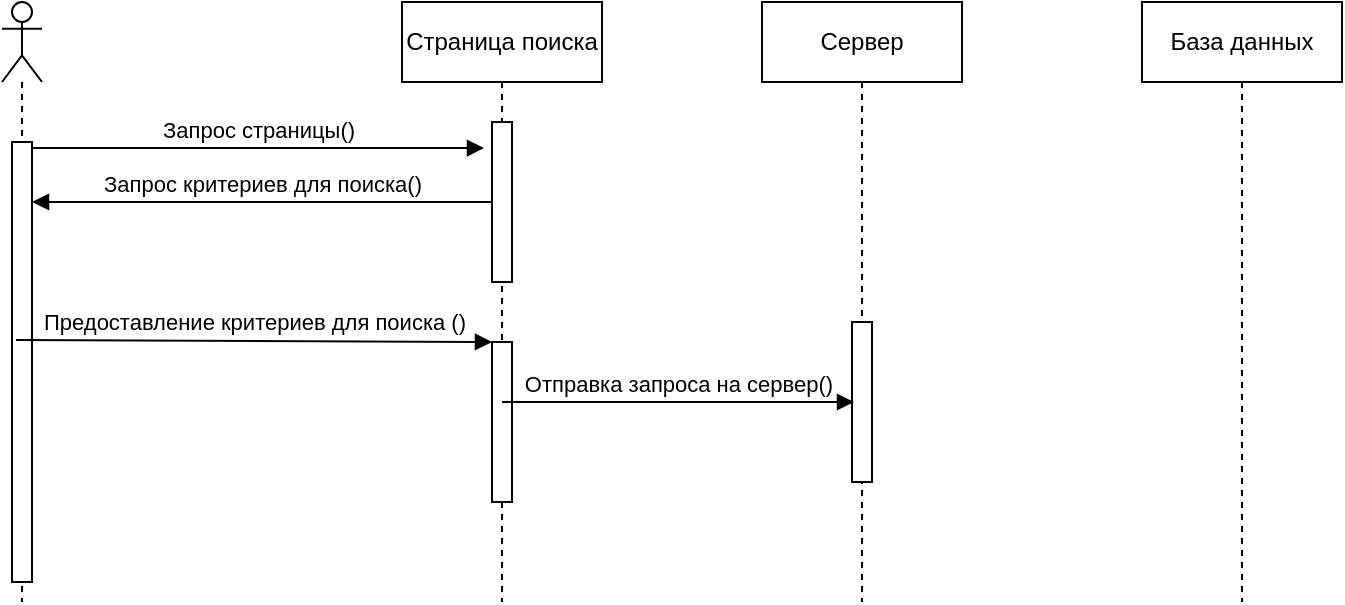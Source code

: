 <mxfile version="14.6.1" type="device"><diagram id="iU_5-vduKTDl8FREc7so" name="Page-1"><mxGraphModel dx="1422" dy="892" grid="1" gridSize="10" guides="1" tooltips="1" connect="1" arrows="1" fold="1" page="1" pageScale="1" pageWidth="827" pageHeight="1169" math="0" shadow="0"><root><mxCell id="0"/><mxCell id="1" parent="0"/><mxCell id="ehhZv-iQ_YLCpfMu_J20-2" value="" style="shape=umlLifeline;participant=umlActor;perimeter=lifelinePerimeter;whiteSpace=wrap;html=1;container=1;collapsible=0;recursiveResize=0;verticalAlign=top;spacingTop=36;outlineConnect=0;" vertex="1" parent="1"><mxGeometry x="70" y="150" width="20" height="300" as="geometry"/></mxCell><mxCell id="ehhZv-iQ_YLCpfMu_J20-6" value="" style="html=1;points=[];perimeter=orthogonalPerimeter;" vertex="1" parent="ehhZv-iQ_YLCpfMu_J20-2"><mxGeometry x="5" y="70" width="10" height="220" as="geometry"/></mxCell><mxCell id="ehhZv-iQ_YLCpfMu_J20-3" value="Страница поиска" style="shape=umlLifeline;perimeter=lifelinePerimeter;whiteSpace=wrap;html=1;container=1;collapsible=0;recursiveResize=0;outlineConnect=0;" vertex="1" parent="1"><mxGeometry x="270" y="150" width="100" height="300" as="geometry"/></mxCell><mxCell id="ehhZv-iQ_YLCpfMu_J20-8" value="" style="html=1;points=[];perimeter=orthogonalPerimeter;" vertex="1" parent="ehhZv-iQ_YLCpfMu_J20-3"><mxGeometry x="45" y="60" width="10" height="80" as="geometry"/></mxCell><mxCell id="ehhZv-iQ_YLCpfMu_J20-10" value="" style="html=1;points=[];perimeter=orthogonalPerimeter;" vertex="1" parent="ehhZv-iQ_YLCpfMu_J20-3"><mxGeometry x="45" y="170" width="10" height="80" as="geometry"/></mxCell><mxCell id="ehhZv-iQ_YLCpfMu_J20-4" value="Сервер" style="shape=umlLifeline;perimeter=lifelinePerimeter;whiteSpace=wrap;html=1;container=1;collapsible=0;recursiveResize=0;outlineConnect=0;" vertex="1" parent="1"><mxGeometry x="450" y="150" width="100" height="300" as="geometry"/></mxCell><mxCell id="ehhZv-iQ_YLCpfMu_J20-13" value="" style="html=1;points=[];perimeter=orthogonalPerimeter;" vertex="1" parent="ehhZv-iQ_YLCpfMu_J20-4"><mxGeometry x="45" y="160" width="10" height="80" as="geometry"/></mxCell><mxCell id="ehhZv-iQ_YLCpfMu_J20-5" value="База данных" style="shape=umlLifeline;perimeter=lifelinePerimeter;whiteSpace=wrap;html=1;container=1;collapsible=0;recursiveResize=0;outlineConnect=0;" vertex="1" parent="1"><mxGeometry x="640" y="150" width="100" height="300" as="geometry"/></mxCell><mxCell id="ehhZv-iQ_YLCpfMu_J20-9" value="Запрос страницы()" style="html=1;verticalAlign=bottom;startArrow=none;endArrow=block;startSize=8;entryX=-0.4;entryY=0.163;entryDx=0;entryDy=0;entryPerimeter=0;startFill=0;" edge="1" target="ehhZv-iQ_YLCpfMu_J20-8" parent="1" source="ehhZv-iQ_YLCpfMu_J20-6"><mxGeometry relative="1" as="geometry"><mxPoint x="155" y="220" as="sourcePoint"/></mxGeometry></mxCell><mxCell id="ehhZv-iQ_YLCpfMu_J20-12" value="Запрос критериев для поиска()" style="html=1;verticalAlign=bottom;startArrow=none;endArrow=block;startSize=8;startFill=0;" edge="1" parent="1" source="ehhZv-iQ_YLCpfMu_J20-8" target="ehhZv-iQ_YLCpfMu_J20-6"><mxGeometry relative="1" as="geometry"><mxPoint x="270" y="252" as="sourcePoint"/><mxPoint x="221" y="243.04" as="targetPoint"/></mxGeometry></mxCell><mxCell id="ehhZv-iQ_YLCpfMu_J20-11" value="Предоставление критериев для поиска ()" style="html=1;verticalAlign=bottom;startArrow=none;endArrow=block;startSize=8;startFill=0;exitX=0.2;exitY=0.45;exitDx=0;exitDy=0;exitPerimeter=0;" edge="1" parent="1" target="ehhZv-iQ_YLCpfMu_J20-10" source="ehhZv-iQ_YLCpfMu_J20-6"><mxGeometry relative="1" as="geometry"><mxPoint x="205" y="320" as="sourcePoint"/></mxGeometry></mxCell><mxCell id="ehhZv-iQ_YLCpfMu_J20-14" value="Отправка запроса на сервер()" style="html=1;verticalAlign=bottom;startArrow=none;endArrow=block;startSize=8;startFill=0;entryX=0.1;entryY=0.5;entryDx=0;entryDy=0;entryPerimeter=0;" edge="1" parent="1" source="ehhZv-iQ_YLCpfMu_J20-3" target="ehhZv-iQ_YLCpfMu_J20-13"><mxGeometry relative="1" as="geometry"><mxPoint x="87" y="329" as="sourcePoint"/><mxPoint x="325" y="330" as="targetPoint"/></mxGeometry></mxCell></root></mxGraphModel></diagram></mxfile>
